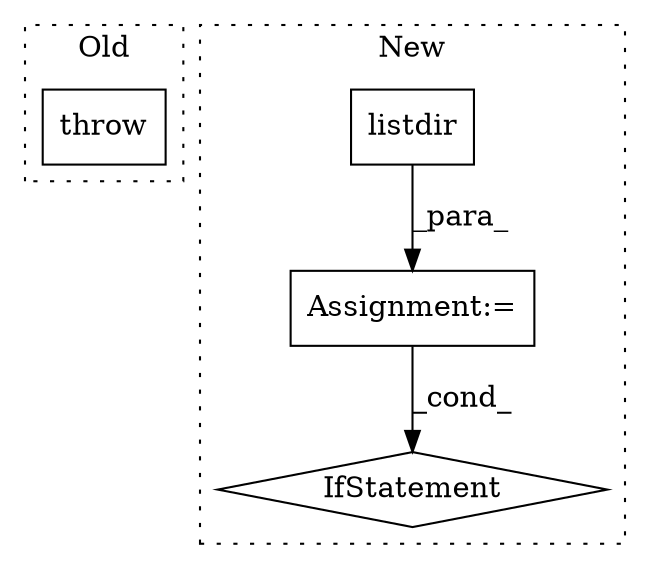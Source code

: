 digraph G {
subgraph cluster0 {
1 [label="throw" a="53" s="2284" l="6" shape="box"];
label = "Old";
style="dotted";
}
subgraph cluster1 {
2 [label="listdir" a="32" s="3058,3072" l="8,1" shape="box"];
3 [label="Assignment:=" a="7" s="3208" l="22" shape="box"];
4 [label="IfStatement" a="25" s="3092,3233" l="4,2" shape="diamond"];
label = "New";
style="dotted";
}
2 -> 3 [label="_para_"];
3 -> 4 [label="_cond_"];
}